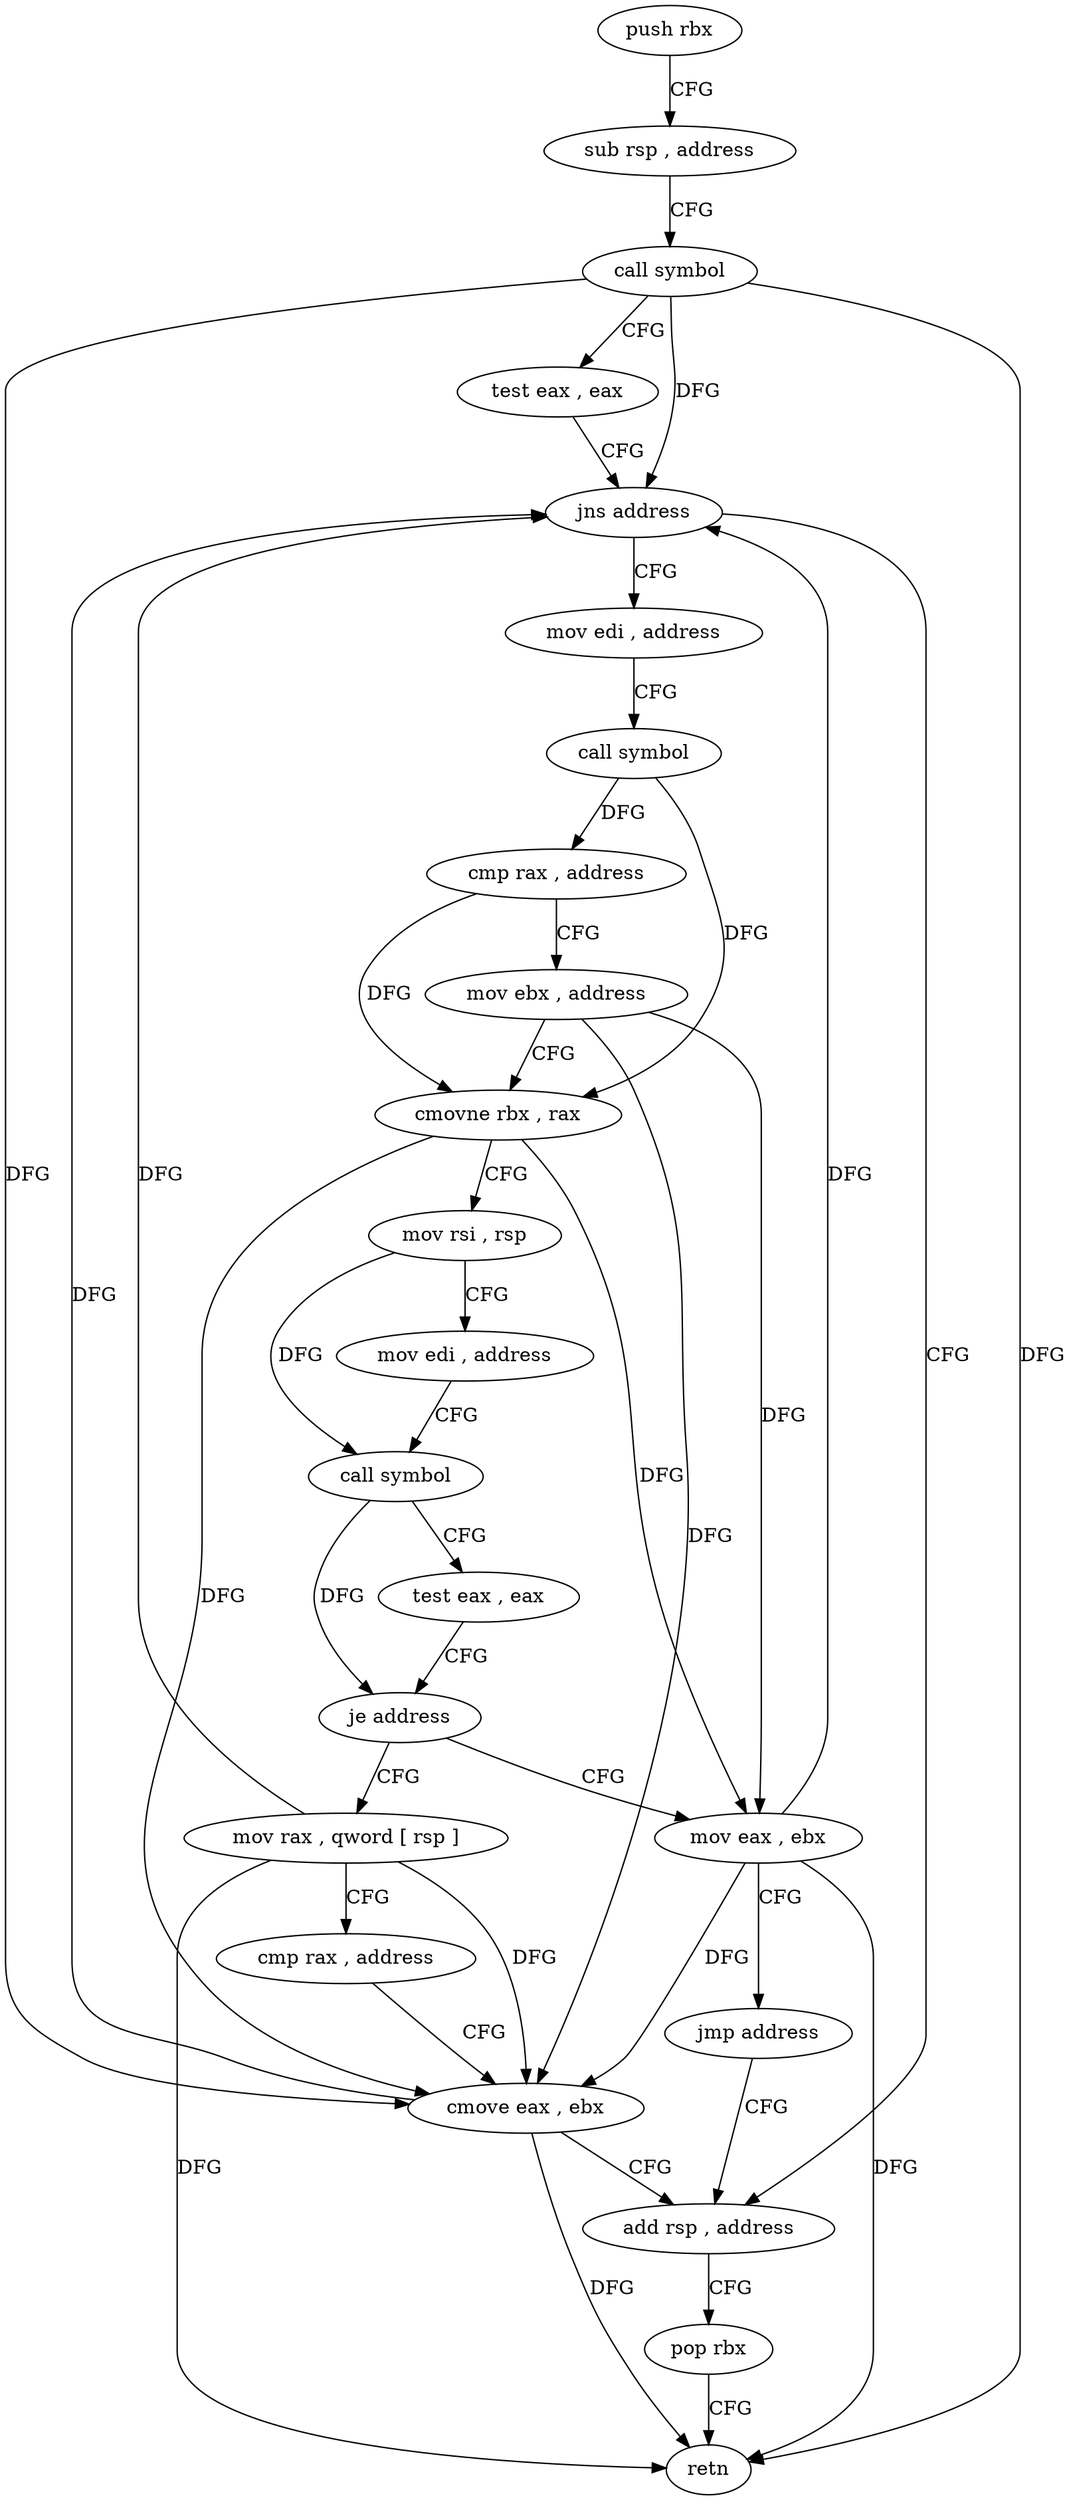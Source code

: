 digraph "func" {
"4254176" [label = "push rbx" ]
"4254177" [label = "sub rsp , address" ]
"4254181" [label = "call symbol" ]
"4254186" [label = "test eax , eax" ]
"4254188" [label = "jns address" ]
"4254245" [label = "add rsp , address" ]
"4254190" [label = "mov edi , address" ]
"4254249" [label = "pop rbx" ]
"4254250" [label = "retn" ]
"4254195" [label = "call symbol" ]
"4254200" [label = "cmp rax , address" ]
"4254204" [label = "mov ebx , address" ]
"4254209" [label = "cmovne rbx , rax" ]
"4254213" [label = "mov rsi , rsp" ]
"4254216" [label = "mov edi , address" ]
"4254221" [label = "call symbol" ]
"4254226" [label = "test eax , eax" ]
"4254228" [label = "je address" ]
"4254234" [label = "mov rax , qword [ rsp ]" ]
"4254230" [label = "mov eax , ebx" ]
"4254238" [label = "cmp rax , address" ]
"4254242" [label = "cmove eax , ebx" ]
"4254232" [label = "jmp address" ]
"4254176" -> "4254177" [ label = "CFG" ]
"4254177" -> "4254181" [ label = "CFG" ]
"4254181" -> "4254186" [ label = "CFG" ]
"4254181" -> "4254188" [ label = "DFG" ]
"4254181" -> "4254250" [ label = "DFG" ]
"4254181" -> "4254242" [ label = "DFG" ]
"4254186" -> "4254188" [ label = "CFG" ]
"4254188" -> "4254245" [ label = "CFG" ]
"4254188" -> "4254190" [ label = "CFG" ]
"4254245" -> "4254249" [ label = "CFG" ]
"4254190" -> "4254195" [ label = "CFG" ]
"4254249" -> "4254250" [ label = "CFG" ]
"4254195" -> "4254200" [ label = "DFG" ]
"4254195" -> "4254209" [ label = "DFG" ]
"4254200" -> "4254204" [ label = "CFG" ]
"4254200" -> "4254209" [ label = "DFG" ]
"4254204" -> "4254209" [ label = "CFG" ]
"4254204" -> "4254230" [ label = "DFG" ]
"4254204" -> "4254242" [ label = "DFG" ]
"4254209" -> "4254213" [ label = "CFG" ]
"4254209" -> "4254230" [ label = "DFG" ]
"4254209" -> "4254242" [ label = "DFG" ]
"4254213" -> "4254216" [ label = "CFG" ]
"4254213" -> "4254221" [ label = "DFG" ]
"4254216" -> "4254221" [ label = "CFG" ]
"4254221" -> "4254226" [ label = "CFG" ]
"4254221" -> "4254228" [ label = "DFG" ]
"4254226" -> "4254228" [ label = "CFG" ]
"4254228" -> "4254234" [ label = "CFG" ]
"4254228" -> "4254230" [ label = "CFG" ]
"4254234" -> "4254238" [ label = "CFG" ]
"4254234" -> "4254188" [ label = "DFG" ]
"4254234" -> "4254250" [ label = "DFG" ]
"4254234" -> "4254242" [ label = "DFG" ]
"4254230" -> "4254232" [ label = "CFG" ]
"4254230" -> "4254188" [ label = "DFG" ]
"4254230" -> "4254242" [ label = "DFG" ]
"4254230" -> "4254250" [ label = "DFG" ]
"4254238" -> "4254242" [ label = "CFG" ]
"4254242" -> "4254245" [ label = "CFG" ]
"4254242" -> "4254188" [ label = "DFG" ]
"4254242" -> "4254250" [ label = "DFG" ]
"4254232" -> "4254245" [ label = "CFG" ]
}
